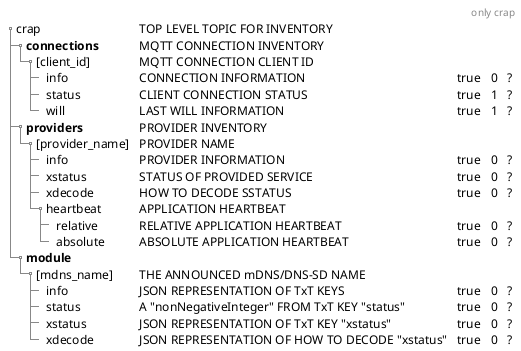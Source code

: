 @startsalt (id=crap)
'title test crap
header only crap
{
{T
' test crap
+ crap | TOP LEVEL TOPIC FOR INVENTORY
++ **connections** | MQTT CONNECTION INVENTORY
+++ [client_id] | MQTT CONNECTION CLIENT ID
++++ info | CONNECTION INFORMATION | true | 0 | ?
++++ status | CLIENT CONNECTION STATUS | true | 1 | ?
++++ will | LAST WILL INFORMATION | true | 1 | ?

++ **providers** | PROVIDER INVENTORY
+++ [provider_name] | PROVIDER NAME
++++ info | PROVIDER INFORMATION | true | 0 | ?
++++ xstatus | STATUS OF PROVIDED SERVICE | true | 0 | ?
++++ xdecode | HOW TO DECODE SSTATUS | true | 0 | ?
++++ heartbeat | APPLICATION HEARTBEAT
+++++ relative | RELATIVE APPLICATION HEARTBEAT | true | 0 | ?
+++++ absolute | ABSOLUTE APPLICATION HEARTBEAT | true | 0 | ?

++ **module**
+++ [mdns_name] | THE ANNOUNCED mDNS/DNS-SD NAME
++++ info | JSON REPRESENTATION OF TxT KEYS | true | 0 | ?
++++ status | A "nonNegativeInteger" FROM TxT KEY "status" | true | 0 | ?
++++ xstatus | JSON REPRESENTATION OF TxT KEY "xstatus" | true | 0 | ?
++++ xdecode | JSON REPRESENTATION OF HOW TO DECODE "xstatus" | true | 0 | ?
}
}
@endsalt
